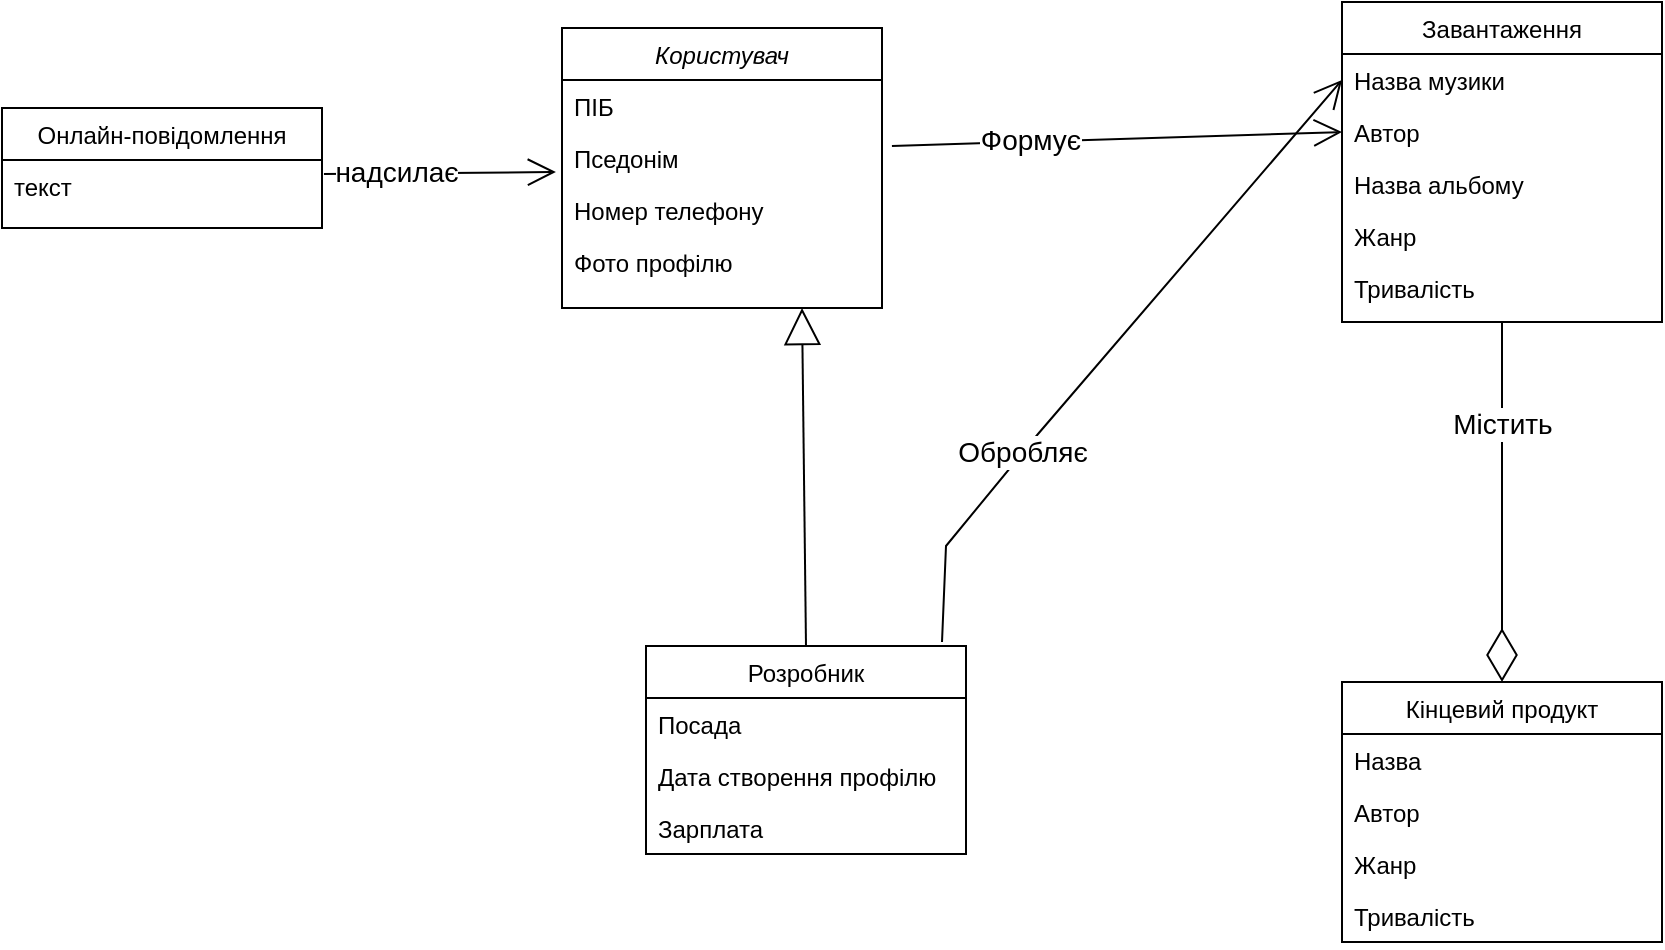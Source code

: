 <mxfile version="20.3.7" type="device"><diagram id="C5RBs43oDa-KdzZeNtuy" name="Page-1"><mxGraphModel dx="1422" dy="832" grid="0" gridSize="10" guides="1" tooltips="1" connect="1" arrows="1" fold="1" page="1" pageScale="1" pageWidth="1169" pageHeight="1654" math="0" shadow="0"><root><mxCell id="WIyWlLk6GJQsqaUBKTNV-0"/><mxCell id="WIyWlLk6GJQsqaUBKTNV-1" parent="WIyWlLk6GJQsqaUBKTNV-0"/><mxCell id="zkfFHV4jXpPFQw0GAbJ--0" value="Користувач" style="swimlane;fontStyle=2;align=center;verticalAlign=top;childLayout=stackLayout;horizontal=1;startSize=26;horizontalStack=0;resizeParent=1;resizeLast=0;collapsible=1;marginBottom=0;rounded=0;shadow=0;strokeWidth=1;" parent="WIyWlLk6GJQsqaUBKTNV-1" vertex="1"><mxGeometry x="499" y="156" width="160" height="140" as="geometry"><mxRectangle x="230" y="140" width="160" height="26" as="alternateBounds"/></mxGeometry></mxCell><mxCell id="zkfFHV4jXpPFQw0GAbJ--1" value="ПІБ" style="text;align=left;verticalAlign=top;spacingLeft=4;spacingRight=4;overflow=hidden;rotatable=0;points=[[0,0.5],[1,0.5]];portConstraint=eastwest;" parent="zkfFHV4jXpPFQw0GAbJ--0" vertex="1"><mxGeometry y="26" width="160" height="26" as="geometry"/></mxCell><mxCell id="XkutiU7MktJlngCB7yY5-1" value="Пседонім" style="text;align=left;verticalAlign=top;spacingLeft=4;spacingRight=4;overflow=hidden;rotatable=0;points=[[0,0.5],[1,0.5]];portConstraint=eastwest;rounded=0;shadow=0;html=0;" vertex="1" parent="zkfFHV4jXpPFQw0GAbJ--0"><mxGeometry y="52" width="160" height="26" as="geometry"/></mxCell><mxCell id="zkfFHV4jXpPFQw0GAbJ--2" value="Номер телефону" style="text;align=left;verticalAlign=top;spacingLeft=4;spacingRight=4;overflow=hidden;rotatable=0;points=[[0,0.5],[1,0.5]];portConstraint=eastwest;rounded=0;shadow=0;html=0;" parent="zkfFHV4jXpPFQw0GAbJ--0" vertex="1"><mxGeometry y="78" width="160" height="26" as="geometry"/></mxCell><mxCell id="zkfFHV4jXpPFQw0GAbJ--3" value="Фото профілю" style="text;align=left;verticalAlign=top;spacingLeft=4;spacingRight=4;overflow=hidden;rotatable=0;points=[[0,0.5],[1,0.5]];portConstraint=eastwest;rounded=0;shadow=0;html=0;" parent="zkfFHV4jXpPFQw0GAbJ--0" vertex="1"><mxGeometry y="104" width="160" height="26" as="geometry"/></mxCell><mxCell id="zkfFHV4jXpPFQw0GAbJ--6" value="Розробник" style="swimlane;fontStyle=0;align=center;verticalAlign=top;childLayout=stackLayout;horizontal=1;startSize=26;horizontalStack=0;resizeParent=1;resizeLast=0;collapsible=1;marginBottom=0;rounded=0;shadow=0;strokeWidth=1;" parent="WIyWlLk6GJQsqaUBKTNV-1" vertex="1"><mxGeometry x="541" y="465" width="160" height="104" as="geometry"><mxRectangle x="130" y="380" width="160" height="26" as="alternateBounds"/></mxGeometry></mxCell><mxCell id="zkfFHV4jXpPFQw0GAbJ--7" value="Посада" style="text;align=left;verticalAlign=top;spacingLeft=4;spacingRight=4;overflow=hidden;rotatable=0;points=[[0,0.5],[1,0.5]];portConstraint=eastwest;" parent="zkfFHV4jXpPFQw0GAbJ--6" vertex="1"><mxGeometry y="26" width="160" height="26" as="geometry"/></mxCell><mxCell id="zkfFHV4jXpPFQw0GAbJ--8" value="Дата створення профілю" style="text;align=left;verticalAlign=top;spacingLeft=4;spacingRight=4;overflow=hidden;rotatable=0;points=[[0,0.5],[1,0.5]];portConstraint=eastwest;rounded=0;shadow=0;html=0;" parent="zkfFHV4jXpPFQw0GAbJ--6" vertex="1"><mxGeometry y="52" width="160" height="26" as="geometry"/></mxCell><mxCell id="XkutiU7MktJlngCB7yY5-2" value="Зарплата" style="text;align=left;verticalAlign=top;spacingLeft=4;spacingRight=4;overflow=hidden;rotatable=0;points=[[0,0.5],[1,0.5]];portConstraint=eastwest;rounded=0;shadow=0;html=0;" vertex="1" parent="zkfFHV4jXpPFQw0GAbJ--6"><mxGeometry y="78" width="160" height="26" as="geometry"/></mxCell><mxCell id="zkfFHV4jXpPFQw0GAbJ--13" value="Онлайн-повідомлення" style="swimlane;fontStyle=0;align=center;verticalAlign=top;childLayout=stackLayout;horizontal=1;startSize=26;horizontalStack=0;resizeParent=1;resizeLast=0;collapsible=1;marginBottom=0;rounded=0;shadow=0;strokeWidth=1;" parent="WIyWlLk6GJQsqaUBKTNV-1" vertex="1"><mxGeometry x="219" y="196" width="160" height="60" as="geometry"><mxRectangle x="340" y="380" width="170" height="26" as="alternateBounds"/></mxGeometry></mxCell><mxCell id="zkfFHV4jXpPFQw0GAbJ--14" value="текст" style="text;align=left;verticalAlign=top;spacingLeft=4;spacingRight=4;overflow=hidden;rotatable=0;points=[[0,0.5],[1,0.5]];portConstraint=eastwest;" parent="zkfFHV4jXpPFQw0GAbJ--13" vertex="1"><mxGeometry y="26" width="160" height="26" as="geometry"/></mxCell><mxCell id="zkfFHV4jXpPFQw0GAbJ--17" value="Завантаження" style="swimlane;fontStyle=0;align=center;verticalAlign=top;childLayout=stackLayout;horizontal=1;startSize=26;horizontalStack=0;resizeParent=1;resizeLast=0;collapsible=1;marginBottom=0;rounded=0;shadow=0;strokeWidth=1;" parent="WIyWlLk6GJQsqaUBKTNV-1" vertex="1"><mxGeometry x="889" y="143" width="160" height="160" as="geometry"><mxRectangle x="550" y="140" width="160" height="26" as="alternateBounds"/></mxGeometry></mxCell><mxCell id="zkfFHV4jXpPFQw0GAbJ--18" value="Назва музики" style="text;align=left;verticalAlign=top;spacingLeft=4;spacingRight=4;overflow=hidden;rotatable=0;points=[[0,0.5],[1,0.5]];portConstraint=eastwest;" parent="zkfFHV4jXpPFQw0GAbJ--17" vertex="1"><mxGeometry y="26" width="160" height="26" as="geometry"/></mxCell><mxCell id="XkutiU7MktJlngCB7yY5-18" value="Автор" style="text;align=left;verticalAlign=top;spacingLeft=4;spacingRight=4;overflow=hidden;rotatable=0;points=[[0,0.5],[1,0.5]];portConstraint=eastwest;rounded=0;shadow=0;html=0;" vertex="1" parent="zkfFHV4jXpPFQw0GAbJ--17"><mxGeometry y="52" width="160" height="26" as="geometry"/></mxCell><mxCell id="zkfFHV4jXpPFQw0GAbJ--20" value="Назва альбому" style="text;align=left;verticalAlign=top;spacingLeft=4;spacingRight=4;overflow=hidden;rotatable=0;points=[[0,0.5],[1,0.5]];portConstraint=eastwest;rounded=0;shadow=0;html=0;" parent="zkfFHV4jXpPFQw0GAbJ--17" vertex="1"><mxGeometry y="78" width="160" height="26" as="geometry"/></mxCell><mxCell id="zkfFHV4jXpPFQw0GAbJ--19" value="Жанр" style="text;align=left;verticalAlign=top;spacingLeft=4;spacingRight=4;overflow=hidden;rotatable=0;points=[[0,0.5],[1,0.5]];portConstraint=eastwest;rounded=0;shadow=0;html=0;" parent="zkfFHV4jXpPFQw0GAbJ--17" vertex="1"><mxGeometry y="104" width="160" height="26" as="geometry"/></mxCell><mxCell id="zkfFHV4jXpPFQw0GAbJ--21" value="Тривалість" style="text;align=left;verticalAlign=top;spacingLeft=4;spacingRight=4;overflow=hidden;rotatable=0;points=[[0,0.5],[1,0.5]];portConstraint=eastwest;rounded=0;shadow=0;html=0;" parent="zkfFHV4jXpPFQw0GAbJ--17" vertex="1"><mxGeometry y="130" width="160" height="26" as="geometry"/></mxCell><mxCell id="XkutiU7MktJlngCB7yY5-7" value="Кінцевий продукт" style="swimlane;fontStyle=0;align=center;verticalAlign=top;childLayout=stackLayout;horizontal=1;startSize=26;horizontalStack=0;resizeParent=1;resizeLast=0;collapsible=1;marginBottom=0;rounded=0;shadow=0;strokeWidth=1;" vertex="1" parent="WIyWlLk6GJQsqaUBKTNV-1"><mxGeometry x="889" y="483" width="160" height="130" as="geometry"><mxRectangle x="130" y="380" width="160" height="26" as="alternateBounds"/></mxGeometry></mxCell><mxCell id="XkutiU7MktJlngCB7yY5-8" value="Назва" style="text;align=left;verticalAlign=top;spacingLeft=4;spacingRight=4;overflow=hidden;rotatable=0;points=[[0,0.5],[1,0.5]];portConstraint=eastwest;" vertex="1" parent="XkutiU7MktJlngCB7yY5-7"><mxGeometry y="26" width="160" height="26" as="geometry"/></mxCell><mxCell id="XkutiU7MktJlngCB7yY5-20" value="Автор" style="text;align=left;verticalAlign=top;spacingLeft=4;spacingRight=4;overflow=hidden;rotatable=0;points=[[0,0.5],[1,0.5]];portConstraint=eastwest;rounded=0;shadow=0;html=0;" vertex="1" parent="XkutiU7MktJlngCB7yY5-7"><mxGeometry y="52" width="160" height="26" as="geometry"/></mxCell><mxCell id="XkutiU7MktJlngCB7yY5-29" value="Жанр" style="text;align=left;verticalAlign=top;spacingLeft=4;spacingRight=4;overflow=hidden;rotatable=0;points=[[0,0.5],[1,0.5]];portConstraint=eastwest;rounded=0;shadow=0;html=0;" vertex="1" parent="XkutiU7MktJlngCB7yY5-7"><mxGeometry y="78" width="160" height="26" as="geometry"/></mxCell><mxCell id="XkutiU7MktJlngCB7yY5-9" value="Тривалість" style="text;align=left;verticalAlign=top;spacingLeft=4;spacingRight=4;overflow=hidden;rotatable=0;points=[[0,0.5],[1,0.5]];portConstraint=eastwest;rounded=0;shadow=0;html=0;" vertex="1" parent="XkutiU7MktJlngCB7yY5-7"><mxGeometry y="104" width="160" height="26" as="geometry"/></mxCell><mxCell id="XkutiU7MktJlngCB7yY5-19" value="" style="endArrow=diamondThin;endFill=0;endSize=24;html=1;rounded=0;exitX=0.5;exitY=1;exitDx=0;exitDy=0;entryX=0.5;entryY=0;entryDx=0;entryDy=0;" edge="1" parent="WIyWlLk6GJQsqaUBKTNV-1" source="zkfFHV4jXpPFQw0GAbJ--17" target="XkutiU7MktJlngCB7yY5-7"><mxGeometry width="160" relative="1" as="geometry"><mxPoint x="280" y="520" as="sourcePoint"/><mxPoint x="440" y="520" as="targetPoint"/></mxGeometry></mxCell><mxCell id="XkutiU7MktJlngCB7yY5-21" value="&lt;font style=&quot;font-size: 14px;&quot;&gt;Містить&lt;/font&gt;" style="edgeLabel;html=1;align=center;verticalAlign=middle;resizable=0;points=[];" vertex="1" connectable="0" parent="XkutiU7MktJlngCB7yY5-19"><mxGeometry x="-0.434" relative="1" as="geometry"><mxPoint as="offset"/></mxGeometry></mxCell><mxCell id="XkutiU7MktJlngCB7yY5-22" value="" style="endArrow=block;endSize=16;endFill=0;html=1;rounded=0;fontSize=14;exitX=0.5;exitY=0;exitDx=0;exitDy=0;entryX=0.75;entryY=1;entryDx=0;entryDy=0;" edge="1" parent="WIyWlLk6GJQsqaUBKTNV-1" source="zkfFHV4jXpPFQw0GAbJ--6" target="zkfFHV4jXpPFQw0GAbJ--0"><mxGeometry width="160" relative="1" as="geometry"><mxPoint x="440" y="520" as="sourcePoint"/><mxPoint x="360" y="290" as="targetPoint"/><Array as="points"/></mxGeometry></mxCell><mxCell id="XkutiU7MktJlngCB7yY5-23" value="" style="endArrow=open;endFill=1;endSize=12;html=1;rounded=0;fontSize=14;exitX=1.031;exitY=0.269;exitDx=0;exitDy=0;exitPerimeter=0;entryX=0;entryY=0.5;entryDx=0;entryDy=0;" edge="1" parent="WIyWlLk6GJQsqaUBKTNV-1" source="XkutiU7MktJlngCB7yY5-1" target="XkutiU7MktJlngCB7yY5-18"><mxGeometry width="160" relative="1" as="geometry"><mxPoint x="370" y="520" as="sourcePoint"/><mxPoint x="530" y="520" as="targetPoint"/></mxGeometry></mxCell><mxCell id="XkutiU7MktJlngCB7yY5-24" value="Формує" style="edgeLabel;html=1;align=center;verticalAlign=middle;resizable=0;points=[];fontSize=14;" vertex="1" connectable="0" parent="XkutiU7MktJlngCB7yY5-23"><mxGeometry x="-0.388" y="1" relative="1" as="geometry"><mxPoint as="offset"/></mxGeometry></mxCell><mxCell id="XkutiU7MktJlngCB7yY5-25" value="" style="endArrow=open;endFill=1;endSize=12;html=1;rounded=0;fontSize=14;exitX=1.006;exitY=0.269;exitDx=0;exitDy=0;exitPerimeter=0;entryX=-0.019;entryY=0.769;entryDx=0;entryDy=0;entryPerimeter=0;" edge="1" parent="WIyWlLk6GJQsqaUBKTNV-1" source="zkfFHV4jXpPFQw0GAbJ--14" target="XkutiU7MktJlngCB7yY5-1"><mxGeometry width="160" relative="1" as="geometry"><mxPoint x="124.96" y="206.994" as="sourcePoint"/><mxPoint x="210" y="210" as="targetPoint"/></mxGeometry></mxCell><mxCell id="XkutiU7MktJlngCB7yY5-26" value="надсилає" style="edgeLabel;html=1;align=center;verticalAlign=middle;resizable=0;points=[];fontSize=14;" vertex="1" connectable="0" parent="XkutiU7MktJlngCB7yY5-25"><mxGeometry x="-0.388" y="1" relative="1" as="geometry"><mxPoint as="offset"/></mxGeometry></mxCell><mxCell id="XkutiU7MktJlngCB7yY5-27" value="" style="endArrow=open;endFill=1;endSize=12;html=1;rounded=0;fontSize=14;entryX=0;entryY=0.5;entryDx=0;entryDy=0;exitX=0.925;exitY=-0.019;exitDx=0;exitDy=0;exitPerimeter=0;" edge="1" parent="WIyWlLk6GJQsqaUBKTNV-1" source="zkfFHV4jXpPFQw0GAbJ--6" target="zkfFHV4jXpPFQw0GAbJ--18"><mxGeometry width="160" relative="1" as="geometry"><mxPoint x="430" y="420" as="sourcePoint"/><mxPoint x="246.96" y="221.994" as="targetPoint"/><Array as="points"><mxPoint x="691" y="415"/><mxPoint x="737" y="359"/></Array></mxGeometry></mxCell><mxCell id="XkutiU7MktJlngCB7yY5-28" value="Обробляє" style="edgeLabel;html=1;align=center;verticalAlign=middle;resizable=0;points=[];fontSize=14;" vertex="1" connectable="0" parent="XkutiU7MktJlngCB7yY5-27"><mxGeometry x="-0.388" y="1" relative="1" as="geometry"><mxPoint as="offset"/></mxGeometry></mxCell></root></mxGraphModel></diagram></mxfile>